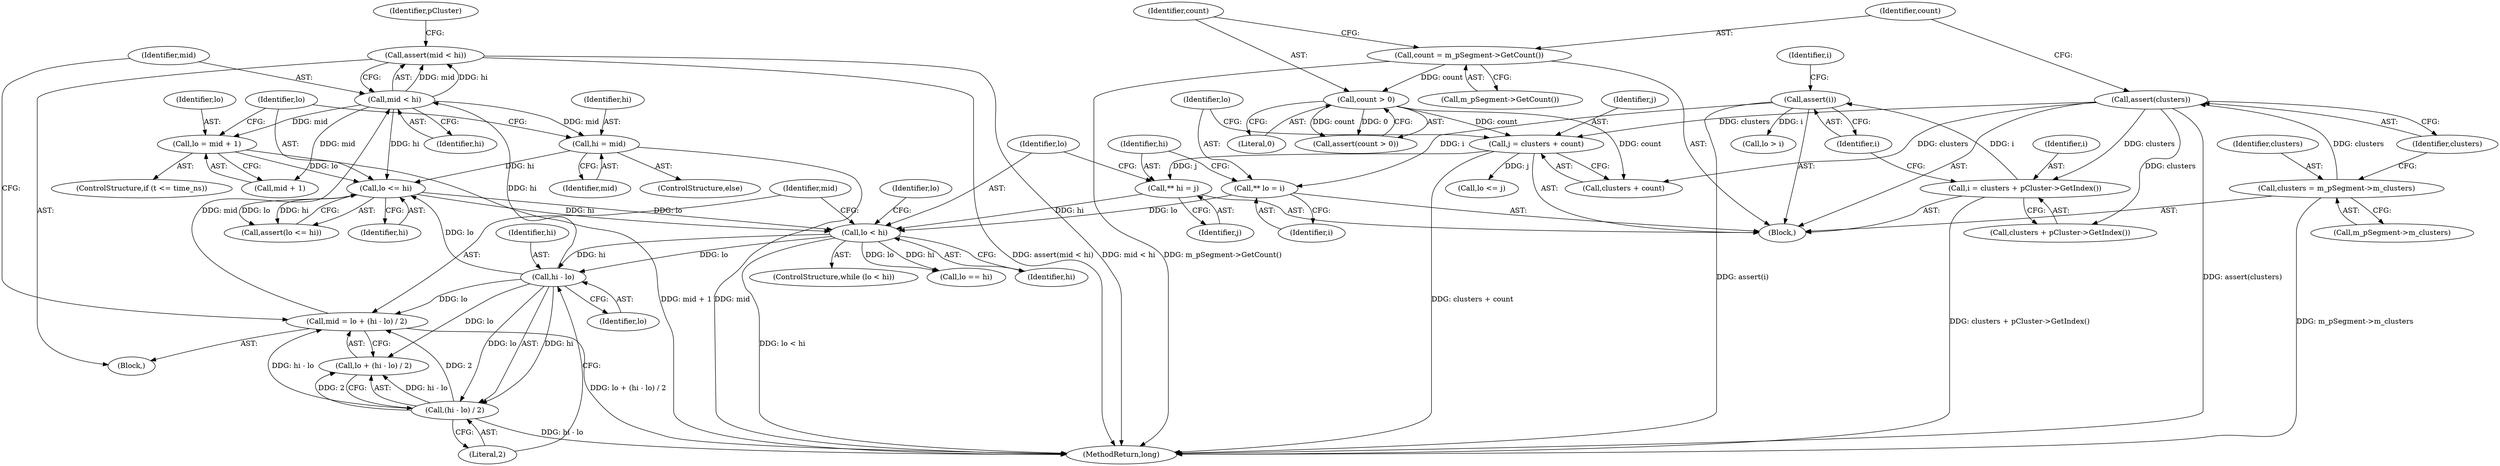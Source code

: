 digraph "0_Android_04839626ed859623901ebd3a5fd483982186b59d_197@API" {
"1000204" [label="(Call,assert(mid < hi))"];
"1000205" [label="(Call,mid < hi)"];
"1000195" [label="(Call,mid = lo + (hi - lo) / 2)"];
"1000200" [label="(Call,hi - lo)"];
"1000191" [label="(Call,lo < hi)"];
"1000236" [label="(Call,lo <= hi)"];
"1000226" [label="(Call,lo = mid + 1)"];
"1000232" [label="(Call,hi = mid)"];
"1000183" [label="(Call,** lo = i)"];
"1000166" [label="(Call,assert(i))"];
"1000161" [label="(Call,i = clusters + pCluster->GetIndex())"];
"1000151" [label="(Call,assert(clusters))"];
"1000146" [label="(Call,clusters = m_pSegment->m_clusters)"];
"1000187" [label="(Call,** hi = j)"];
"1000177" [label="(Call,j = clusters + count)"];
"1000158" [label="(Call,count > 0)"];
"1000154" [label="(Call,count = m_pSegment->GetCount())"];
"1000199" [label="(Call,(hi - lo) / 2)"];
"1000204" [label="(Call,assert(mid < hi))"];
"1000197" [label="(Call,lo + (hi - lo) / 2)"];
"1000238" [label="(Identifier,hi)"];
"1000227" [label="(Identifier,lo)"];
"1000161" [label="(Call,i = clusters + pCluster->GetIndex())"];
"1000191" [label="(Call,lo < hi)"];
"1000160" [label="(Literal,0)"];
"1000159" [label="(Identifier,count)"];
"1000183" [label="(Call,** lo = i)"];
"1000155" [label="(Identifier,count)"];
"1000203" [label="(Literal,2)"];
"1000195" [label="(Call,mid = lo + (hi - lo) / 2)"];
"1000244" [label="(Call,lo > i)"];
"1000234" [label="(Identifier,mid)"];
"1000201" [label="(Identifier,hi)"];
"1000202" [label="(Identifier,lo)"];
"1000193" [label="(Identifier,hi)"];
"1000163" [label="(Call,clusters + pCluster->GetIndex())"];
"1000194" [label="(Block,)"];
"1000236" [label="(Call,lo <= hi)"];
"1000177" [label="(Call,j = clusters + count)"];
"1000157" [label="(Call,assert(count > 0))"];
"1000156" [label="(Call,m_pSegment->GetCount())"];
"1000146" [label="(Call,clusters = m_pSegment->m_clusters)"];
"1000179" [label="(Call,clusters + count)"];
"1000228" [label="(Call,mid + 1)"];
"1000166" [label="(Call,assert(i))"];
"1000158" [label="(Call,count > 0)"];
"1000200" [label="(Call,hi - lo)"];
"1000152" [label="(Identifier,clusters)"];
"1000189" [label="(Identifier,j)"];
"1000248" [label="(Call,lo <= j)"];
"1000154" [label="(Call,count = m_pSegment->GetCount())"];
"1000209" [label="(Identifier,pCluster)"];
"1000190" [label="(ControlStructure,while (lo < hi))"];
"1000205" [label="(Call,mid < hi)"];
"1000207" [label="(Identifier,hi)"];
"1000241" [label="(Identifier,lo)"];
"1000240" [label="(Call,lo == hi)"];
"1000151" [label="(Call,assert(clusters))"];
"1000167" [label="(Identifier,i)"];
"1000188" [label="(Identifier,hi)"];
"1000187" [label="(Call,** hi = j)"];
"1000199" [label="(Call,(hi - lo) / 2)"];
"1000192" [label="(Identifier,lo)"];
"1000162" [label="(Identifier,i)"];
"1000184" [label="(Identifier,lo)"];
"1000148" [label="(Call,m_pSegment->m_clusters)"];
"1000226" [label="(Call,lo = mid + 1)"];
"1000231" [label="(ControlStructure,else)"];
"1000185" [label="(Identifier,i)"];
"1000147" [label="(Identifier,clusters)"];
"1000178" [label="(Identifier,j)"];
"1000237" [label="(Identifier,lo)"];
"1000233" [label="(Identifier,hi)"];
"1000206" [label="(Identifier,mid)"];
"1000285" [label="(MethodReturn,long)"];
"1000171" [label="(Identifier,i)"];
"1000111" [label="(Block,)"];
"1000235" [label="(Call,assert(lo <= hi))"];
"1000222" [label="(ControlStructure,if (t <= time_ns))"];
"1000232" [label="(Call,hi = mid)"];
"1000196" [label="(Identifier,mid)"];
"1000204" -> "1000194"  [label="AST: "];
"1000204" -> "1000205"  [label="CFG: "];
"1000205" -> "1000204"  [label="AST: "];
"1000209" -> "1000204"  [label="CFG: "];
"1000204" -> "1000285"  [label="DDG: mid < hi"];
"1000204" -> "1000285"  [label="DDG: assert(mid < hi)"];
"1000205" -> "1000204"  [label="DDG: mid"];
"1000205" -> "1000204"  [label="DDG: hi"];
"1000205" -> "1000207"  [label="CFG: "];
"1000206" -> "1000205"  [label="AST: "];
"1000207" -> "1000205"  [label="AST: "];
"1000195" -> "1000205"  [label="DDG: mid"];
"1000200" -> "1000205"  [label="DDG: hi"];
"1000205" -> "1000226"  [label="DDG: mid"];
"1000205" -> "1000228"  [label="DDG: mid"];
"1000205" -> "1000232"  [label="DDG: mid"];
"1000205" -> "1000236"  [label="DDG: hi"];
"1000195" -> "1000194"  [label="AST: "];
"1000195" -> "1000197"  [label="CFG: "];
"1000196" -> "1000195"  [label="AST: "];
"1000197" -> "1000195"  [label="AST: "];
"1000206" -> "1000195"  [label="CFG: "];
"1000195" -> "1000285"  [label="DDG: lo + (hi - lo) / 2"];
"1000200" -> "1000195"  [label="DDG: lo"];
"1000199" -> "1000195"  [label="DDG: hi - lo"];
"1000199" -> "1000195"  [label="DDG: 2"];
"1000200" -> "1000199"  [label="AST: "];
"1000200" -> "1000202"  [label="CFG: "];
"1000201" -> "1000200"  [label="AST: "];
"1000202" -> "1000200"  [label="AST: "];
"1000203" -> "1000200"  [label="CFG: "];
"1000200" -> "1000197"  [label="DDG: lo"];
"1000200" -> "1000199"  [label="DDG: hi"];
"1000200" -> "1000199"  [label="DDG: lo"];
"1000191" -> "1000200"  [label="DDG: hi"];
"1000191" -> "1000200"  [label="DDG: lo"];
"1000200" -> "1000236"  [label="DDG: lo"];
"1000191" -> "1000190"  [label="AST: "];
"1000191" -> "1000193"  [label="CFG: "];
"1000192" -> "1000191"  [label="AST: "];
"1000193" -> "1000191"  [label="AST: "];
"1000196" -> "1000191"  [label="CFG: "];
"1000241" -> "1000191"  [label="CFG: "];
"1000191" -> "1000285"  [label="DDG: lo < hi"];
"1000236" -> "1000191"  [label="DDG: lo"];
"1000236" -> "1000191"  [label="DDG: hi"];
"1000183" -> "1000191"  [label="DDG: lo"];
"1000187" -> "1000191"  [label="DDG: hi"];
"1000191" -> "1000240"  [label="DDG: lo"];
"1000191" -> "1000240"  [label="DDG: hi"];
"1000236" -> "1000235"  [label="AST: "];
"1000236" -> "1000238"  [label="CFG: "];
"1000237" -> "1000236"  [label="AST: "];
"1000238" -> "1000236"  [label="AST: "];
"1000235" -> "1000236"  [label="CFG: "];
"1000236" -> "1000235"  [label="DDG: lo"];
"1000236" -> "1000235"  [label="DDG: hi"];
"1000226" -> "1000236"  [label="DDG: lo"];
"1000232" -> "1000236"  [label="DDG: hi"];
"1000226" -> "1000222"  [label="AST: "];
"1000226" -> "1000228"  [label="CFG: "];
"1000227" -> "1000226"  [label="AST: "];
"1000228" -> "1000226"  [label="AST: "];
"1000237" -> "1000226"  [label="CFG: "];
"1000226" -> "1000285"  [label="DDG: mid + 1"];
"1000232" -> "1000231"  [label="AST: "];
"1000232" -> "1000234"  [label="CFG: "];
"1000233" -> "1000232"  [label="AST: "];
"1000234" -> "1000232"  [label="AST: "];
"1000237" -> "1000232"  [label="CFG: "];
"1000232" -> "1000285"  [label="DDG: mid"];
"1000183" -> "1000111"  [label="AST: "];
"1000183" -> "1000185"  [label="CFG: "];
"1000184" -> "1000183"  [label="AST: "];
"1000185" -> "1000183"  [label="AST: "];
"1000188" -> "1000183"  [label="CFG: "];
"1000166" -> "1000183"  [label="DDG: i"];
"1000166" -> "1000111"  [label="AST: "];
"1000166" -> "1000167"  [label="CFG: "];
"1000167" -> "1000166"  [label="AST: "];
"1000171" -> "1000166"  [label="CFG: "];
"1000166" -> "1000285"  [label="DDG: assert(i)"];
"1000161" -> "1000166"  [label="DDG: i"];
"1000166" -> "1000244"  [label="DDG: i"];
"1000161" -> "1000111"  [label="AST: "];
"1000161" -> "1000163"  [label="CFG: "];
"1000162" -> "1000161"  [label="AST: "];
"1000163" -> "1000161"  [label="AST: "];
"1000167" -> "1000161"  [label="CFG: "];
"1000161" -> "1000285"  [label="DDG: clusters + pCluster->GetIndex()"];
"1000151" -> "1000161"  [label="DDG: clusters"];
"1000151" -> "1000111"  [label="AST: "];
"1000151" -> "1000152"  [label="CFG: "];
"1000152" -> "1000151"  [label="AST: "];
"1000155" -> "1000151"  [label="CFG: "];
"1000151" -> "1000285"  [label="DDG: assert(clusters)"];
"1000146" -> "1000151"  [label="DDG: clusters"];
"1000151" -> "1000163"  [label="DDG: clusters"];
"1000151" -> "1000177"  [label="DDG: clusters"];
"1000151" -> "1000179"  [label="DDG: clusters"];
"1000146" -> "1000111"  [label="AST: "];
"1000146" -> "1000148"  [label="CFG: "];
"1000147" -> "1000146"  [label="AST: "];
"1000148" -> "1000146"  [label="AST: "];
"1000152" -> "1000146"  [label="CFG: "];
"1000146" -> "1000285"  [label="DDG: m_pSegment->m_clusters"];
"1000187" -> "1000111"  [label="AST: "];
"1000187" -> "1000189"  [label="CFG: "];
"1000188" -> "1000187"  [label="AST: "];
"1000189" -> "1000187"  [label="AST: "];
"1000192" -> "1000187"  [label="CFG: "];
"1000177" -> "1000187"  [label="DDG: j"];
"1000177" -> "1000111"  [label="AST: "];
"1000177" -> "1000179"  [label="CFG: "];
"1000178" -> "1000177"  [label="AST: "];
"1000179" -> "1000177"  [label="AST: "];
"1000184" -> "1000177"  [label="CFG: "];
"1000177" -> "1000285"  [label="DDG: clusters + count"];
"1000158" -> "1000177"  [label="DDG: count"];
"1000177" -> "1000248"  [label="DDG: j"];
"1000158" -> "1000157"  [label="AST: "];
"1000158" -> "1000160"  [label="CFG: "];
"1000159" -> "1000158"  [label="AST: "];
"1000160" -> "1000158"  [label="AST: "];
"1000157" -> "1000158"  [label="CFG: "];
"1000158" -> "1000157"  [label="DDG: count"];
"1000158" -> "1000157"  [label="DDG: 0"];
"1000154" -> "1000158"  [label="DDG: count"];
"1000158" -> "1000179"  [label="DDG: count"];
"1000154" -> "1000111"  [label="AST: "];
"1000154" -> "1000156"  [label="CFG: "];
"1000155" -> "1000154"  [label="AST: "];
"1000156" -> "1000154"  [label="AST: "];
"1000159" -> "1000154"  [label="CFG: "];
"1000154" -> "1000285"  [label="DDG: m_pSegment->GetCount()"];
"1000199" -> "1000197"  [label="AST: "];
"1000199" -> "1000203"  [label="CFG: "];
"1000203" -> "1000199"  [label="AST: "];
"1000197" -> "1000199"  [label="CFG: "];
"1000199" -> "1000285"  [label="DDG: hi - lo"];
"1000199" -> "1000197"  [label="DDG: hi - lo"];
"1000199" -> "1000197"  [label="DDG: 2"];
}
